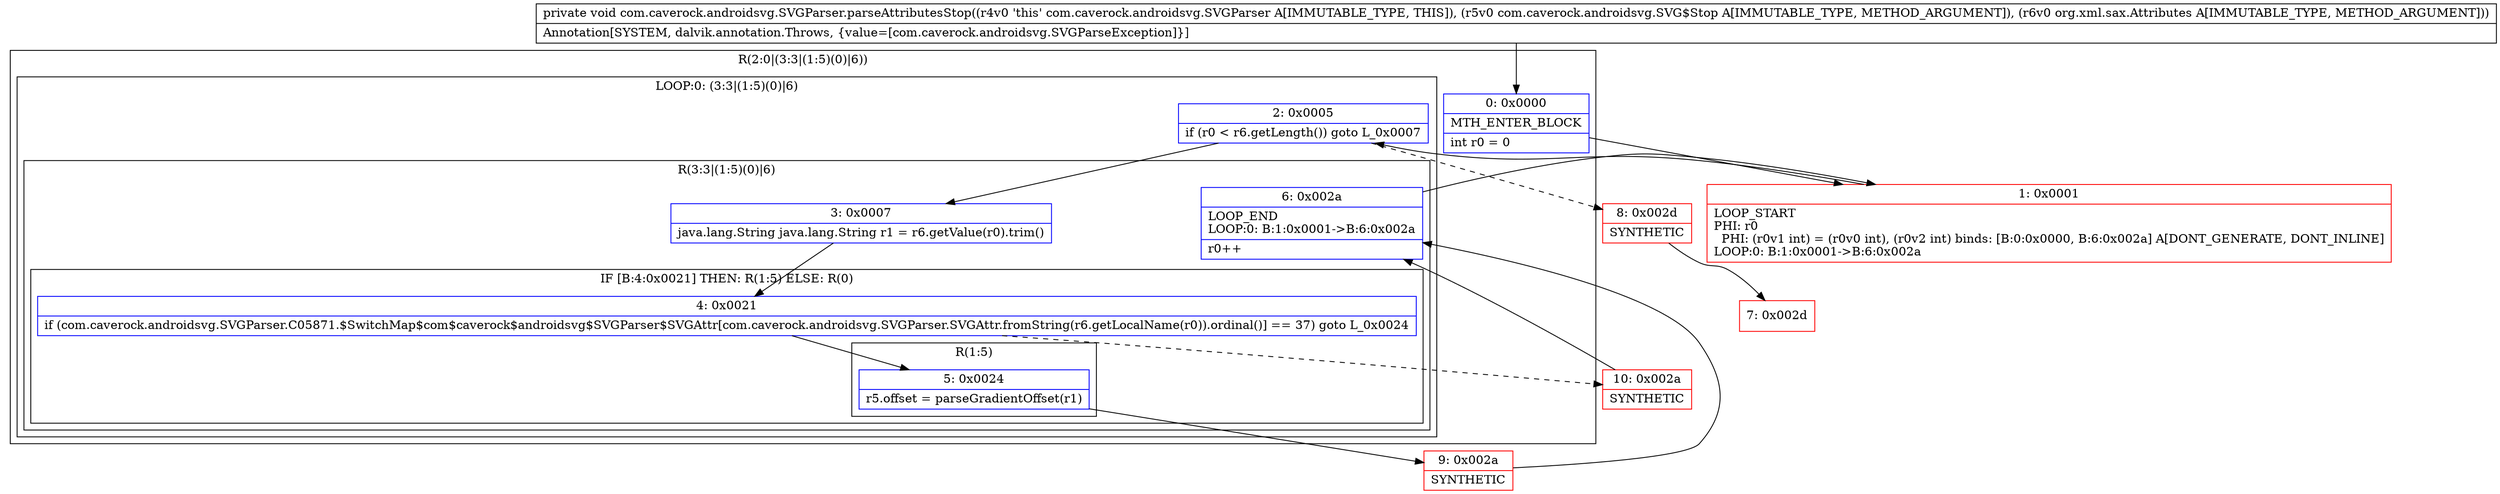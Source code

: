 digraph "CFG forcom.caverock.androidsvg.SVGParser.parseAttributesStop(Lcom\/caverock\/androidsvg\/SVG$Stop;Lorg\/xml\/sax\/Attributes;)V" {
subgraph cluster_Region_24583641 {
label = "R(2:0|(3:3|(1:5)(0)|6))";
node [shape=record,color=blue];
Node_0 [shape=record,label="{0\:\ 0x0000|MTH_ENTER_BLOCK\l|int r0 = 0\l}"];
subgraph cluster_LoopRegion_1337942123 {
label = "LOOP:0: (3:3|(1:5)(0)|6)";
node [shape=record,color=blue];
Node_2 [shape=record,label="{2\:\ 0x0005|if (r0 \< r6.getLength()) goto L_0x0007\l}"];
subgraph cluster_Region_203503443 {
label = "R(3:3|(1:5)(0)|6)";
node [shape=record,color=blue];
Node_3 [shape=record,label="{3\:\ 0x0007|java.lang.String java.lang.String r1 = r6.getValue(r0).trim()\l}"];
subgraph cluster_IfRegion_303439503 {
label = "IF [B:4:0x0021] THEN: R(1:5) ELSE: R(0)";
node [shape=record,color=blue];
Node_4 [shape=record,label="{4\:\ 0x0021|if (com.caverock.androidsvg.SVGParser.C05871.$SwitchMap$com$caverock$androidsvg$SVGParser$SVGAttr[com.caverock.androidsvg.SVGParser.SVGAttr.fromString(r6.getLocalName(r0)).ordinal()] == 37) goto L_0x0024\l}"];
subgraph cluster_Region_733368513 {
label = "R(1:5)";
node [shape=record,color=blue];
Node_5 [shape=record,label="{5\:\ 0x0024|r5.offset = parseGradientOffset(r1)\l}"];
}
subgraph cluster_Region_1398692117 {
label = "R(0)";
node [shape=record,color=blue];
}
}
Node_6 [shape=record,label="{6\:\ 0x002a|LOOP_END\lLOOP:0: B:1:0x0001\-\>B:6:0x002a\l|r0++\l}"];
}
}
}
Node_1 [shape=record,color=red,label="{1\:\ 0x0001|LOOP_START\lPHI: r0 \l  PHI: (r0v1 int) = (r0v0 int), (r0v2 int) binds: [B:0:0x0000, B:6:0x002a] A[DONT_GENERATE, DONT_INLINE]\lLOOP:0: B:1:0x0001\-\>B:6:0x002a\l}"];
Node_7 [shape=record,color=red,label="{7\:\ 0x002d}"];
Node_8 [shape=record,color=red,label="{8\:\ 0x002d|SYNTHETIC\l}"];
Node_9 [shape=record,color=red,label="{9\:\ 0x002a|SYNTHETIC\l}"];
Node_10 [shape=record,color=red,label="{10\:\ 0x002a|SYNTHETIC\l}"];
MethodNode[shape=record,label="{private void com.caverock.androidsvg.SVGParser.parseAttributesStop((r4v0 'this' com.caverock.androidsvg.SVGParser A[IMMUTABLE_TYPE, THIS]), (r5v0 com.caverock.androidsvg.SVG$Stop A[IMMUTABLE_TYPE, METHOD_ARGUMENT]), (r6v0 org.xml.sax.Attributes A[IMMUTABLE_TYPE, METHOD_ARGUMENT]))  | Annotation[SYSTEM, dalvik.annotation.Throws, \{value=[com.caverock.androidsvg.SVGParseException]\}]\l}"];
MethodNode -> Node_0;
Node_0 -> Node_1;
Node_2 -> Node_3;
Node_2 -> Node_8[style=dashed];
Node_3 -> Node_4;
Node_4 -> Node_5;
Node_4 -> Node_10[style=dashed];
Node_5 -> Node_9;
Node_6 -> Node_1;
Node_1 -> Node_2;
Node_8 -> Node_7;
Node_9 -> Node_6;
Node_10 -> Node_6;
}

